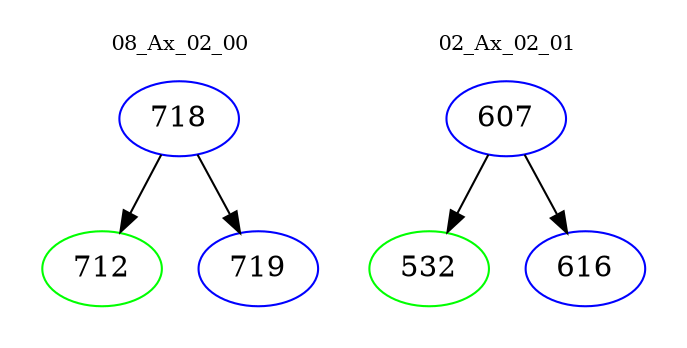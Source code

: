 digraph{
subgraph cluster_0 {
color = white
label = "08_Ax_02_00";
fontsize=10;
T0_718 [label="718", color="blue"]
T0_718 -> T0_712 [color="black"]
T0_712 [label="712", color="green"]
T0_718 -> T0_719 [color="black"]
T0_719 [label="719", color="blue"]
}
subgraph cluster_1 {
color = white
label = "02_Ax_02_01";
fontsize=10;
T1_607 [label="607", color="blue"]
T1_607 -> T1_532 [color="black"]
T1_532 [label="532", color="green"]
T1_607 -> T1_616 [color="black"]
T1_616 [label="616", color="blue"]
}
}

